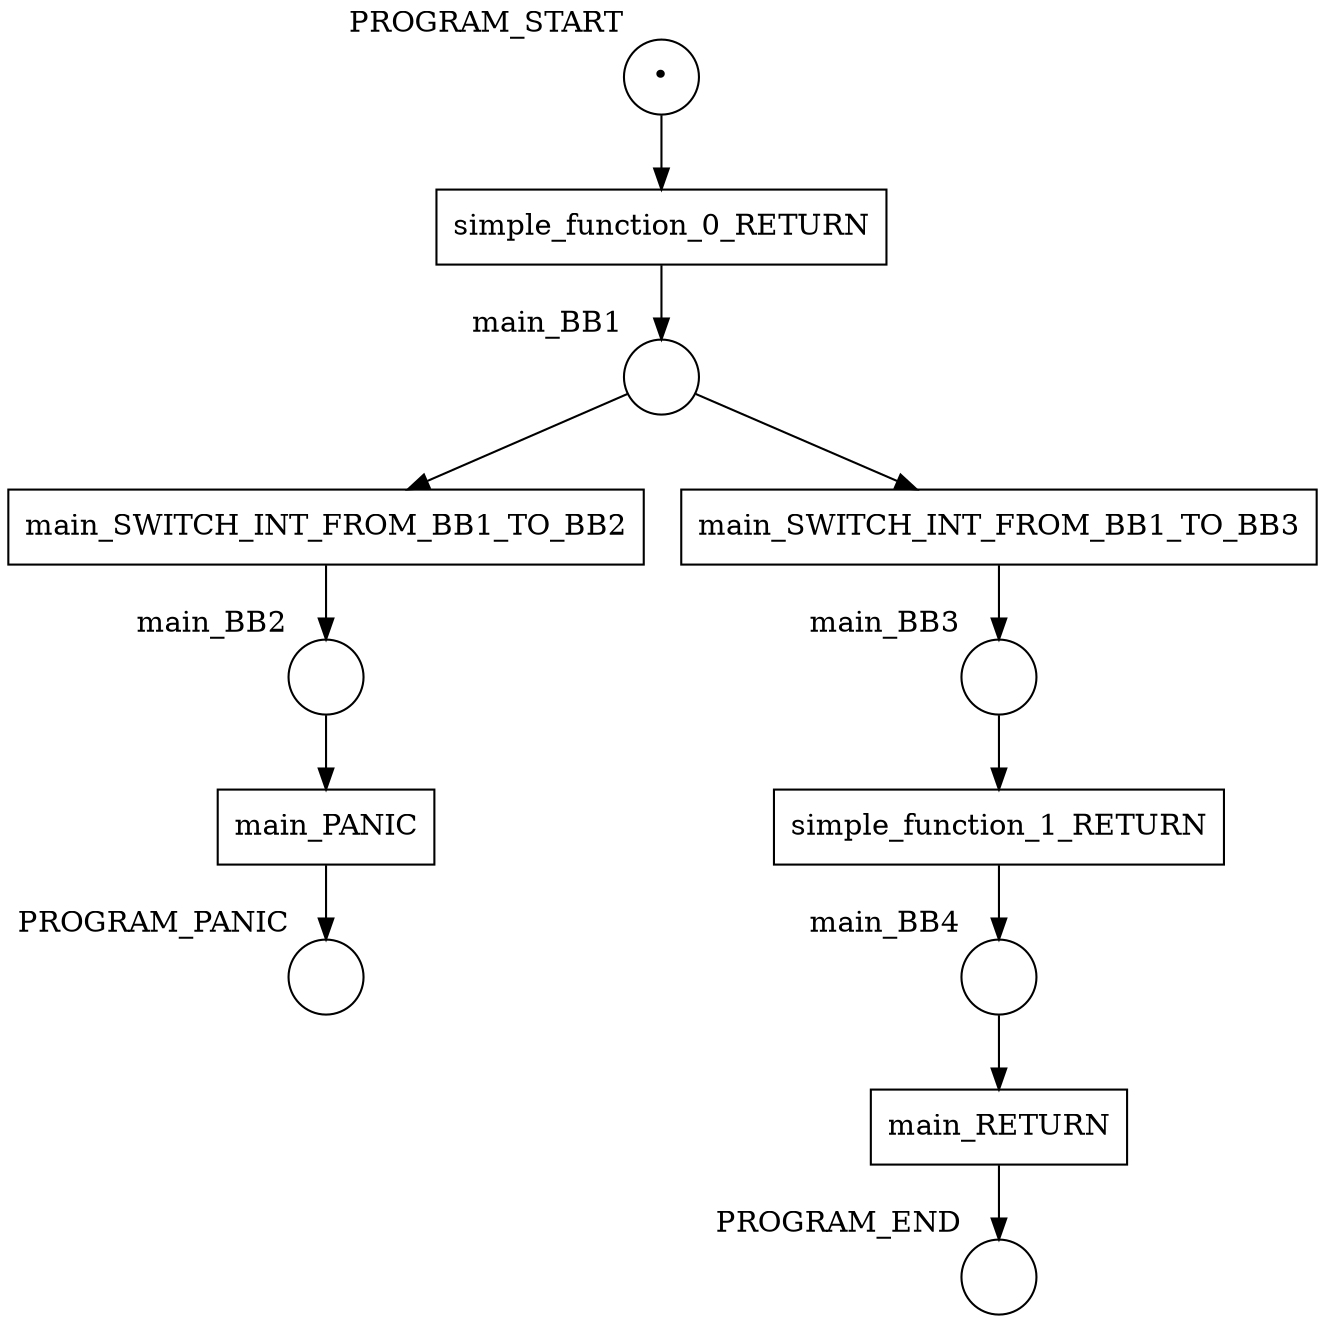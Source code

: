 digraph petrinet {
    PROGRAM_END [shape="circle" xlabel="PROGRAM_END" label=""];
    PROGRAM_PANIC [shape="circle" xlabel="PROGRAM_PANIC" label=""];
    PROGRAM_START [shape="circle" xlabel="PROGRAM_START" label="•"];
    main_BB1 [shape="circle" xlabel="main_BB1" label=""];
    main_BB2 [shape="circle" xlabel="main_BB2" label=""];
    main_BB3 [shape="circle" xlabel="main_BB3" label=""];
    main_BB4 [shape="circle" xlabel="main_BB4" label=""];
    main_PANIC [shape="box" xlabel="" label="main_PANIC"];
    main_RETURN [shape="box" xlabel="" label="main_RETURN"];
    main_SWITCH_INT_FROM_BB1_TO_BB2 [shape="box" xlabel="" label="main_SWITCH_INT_FROM_BB1_TO_BB2"];
    main_SWITCH_INT_FROM_BB1_TO_BB3 [shape="box" xlabel="" label="main_SWITCH_INT_FROM_BB1_TO_BB3"];
    simple_function_0_RETURN [shape="box" xlabel="" label="simple_function_0_RETURN"];
    simple_function_1_RETURN [shape="box" xlabel="" label="simple_function_1_RETURN"];
    PROGRAM_START -> simple_function_0_RETURN;
    main_BB1 -> main_SWITCH_INT_FROM_BB1_TO_BB2;
    main_BB1 -> main_SWITCH_INT_FROM_BB1_TO_BB3;
    main_BB2 -> main_PANIC;
    main_BB3 -> simple_function_1_RETURN;
    main_BB4 -> main_RETURN;
    main_PANIC -> PROGRAM_PANIC;
    main_RETURN -> PROGRAM_END;
    main_SWITCH_INT_FROM_BB1_TO_BB2 -> main_BB2;
    main_SWITCH_INT_FROM_BB1_TO_BB3 -> main_BB3;
    simple_function_0_RETURN -> main_BB1;
    simple_function_1_RETURN -> main_BB4;
}
